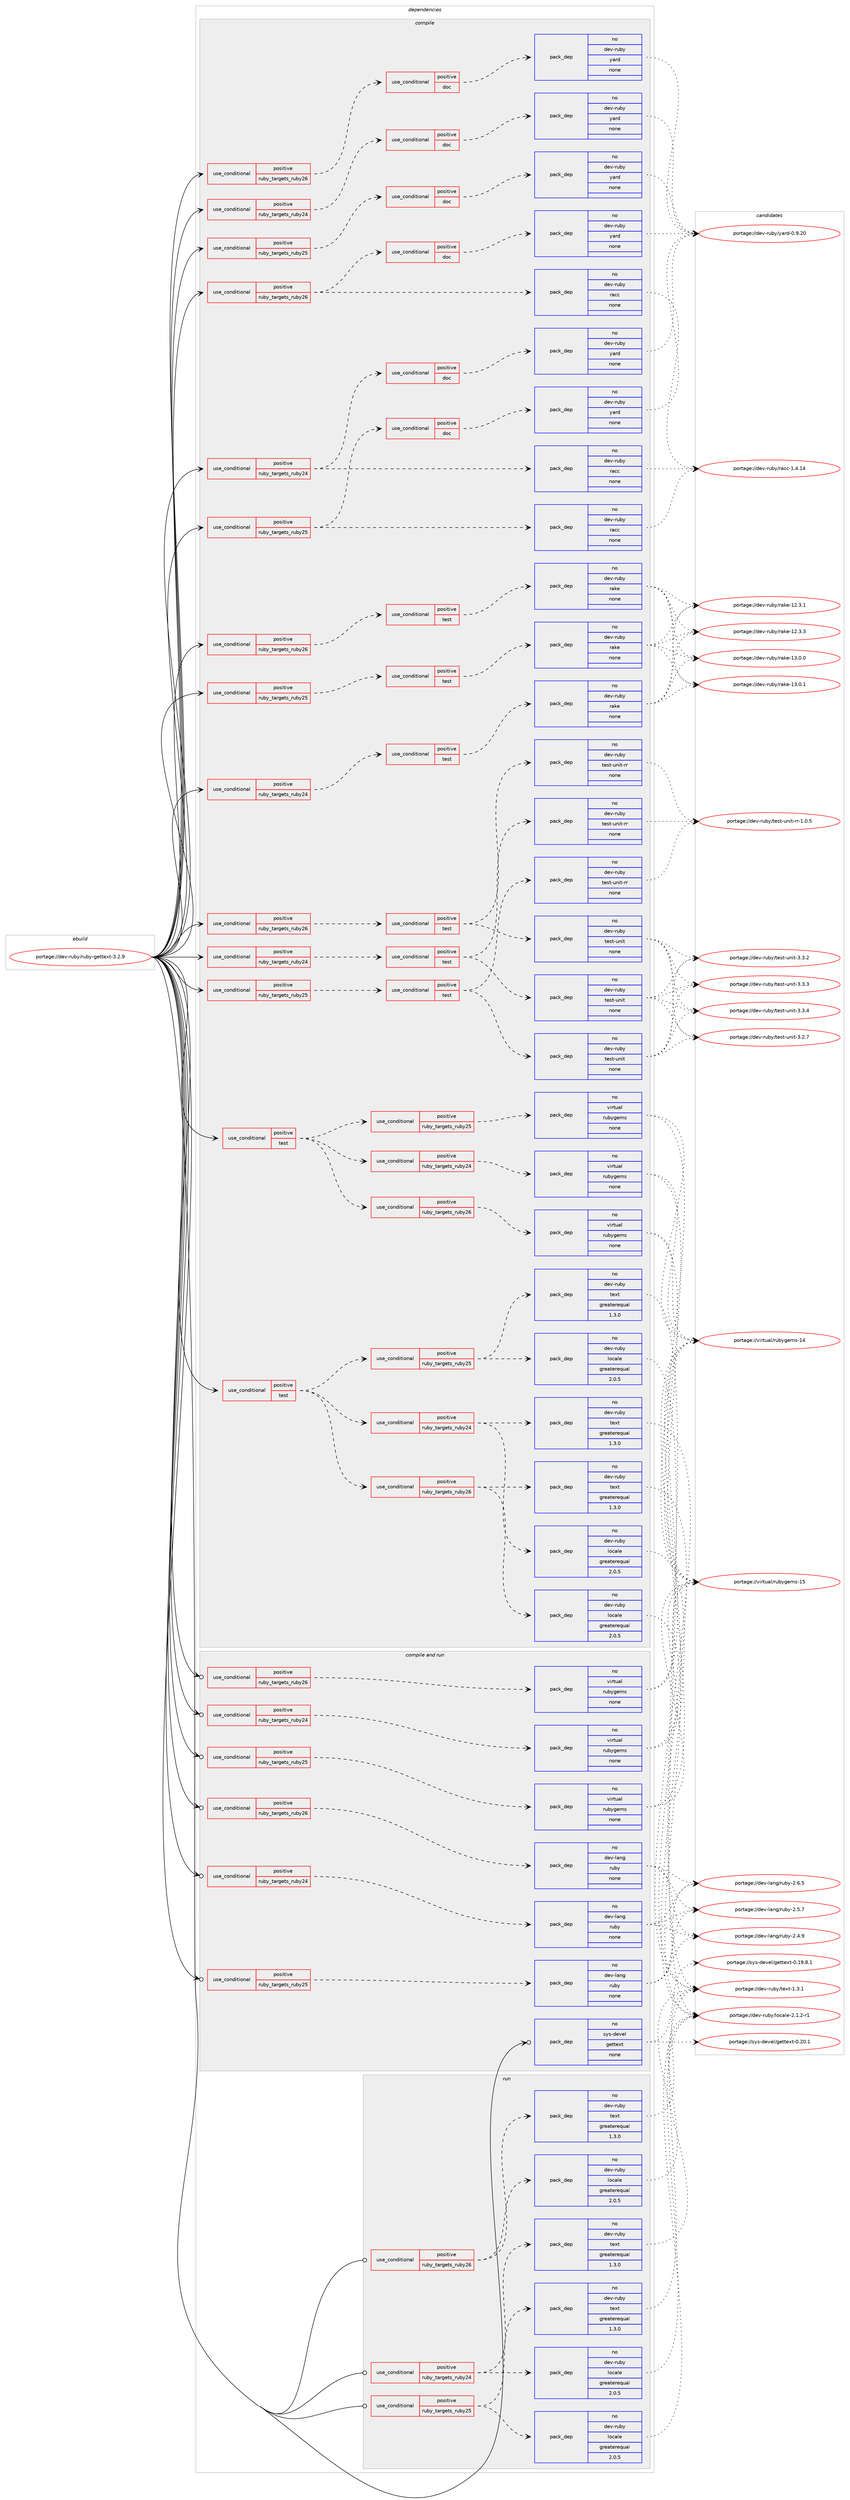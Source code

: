 digraph prolog {

# *************
# Graph options
# *************

newrank=true;
concentrate=true;
compound=true;
graph [rankdir=LR,fontname=Helvetica,fontsize=10,ranksep=1.5];#, ranksep=2.5, nodesep=0.2];
edge  [arrowhead=vee];
node  [fontname=Helvetica,fontsize=10];

# **********
# The ebuild
# **********

subgraph cluster_leftcol {
color=gray;
rank=same;
label=<<i>ebuild</i>>;
id [label="portage://dev-ruby/ruby-gettext-3.2.9", color=red, width=4, href="../dev-ruby/ruby-gettext-3.2.9.svg"];
}

# ****************
# The dependencies
# ****************

subgraph cluster_midcol {
color=gray;
label=<<i>dependencies</i>>;
subgraph cluster_compile {
fillcolor="#eeeeee";
style=filled;
label=<<i>compile</i>>;
subgraph cond63546 {
dependency243477 [label=<<TABLE BORDER="0" CELLBORDER="1" CELLSPACING="0" CELLPADDING="4"><TR><TD ROWSPAN="3" CELLPADDING="10">use_conditional</TD></TR><TR><TD>positive</TD></TR><TR><TD>ruby_targets_ruby24</TD></TR></TABLE>>, shape=none, color=red];
subgraph cond63547 {
dependency243478 [label=<<TABLE BORDER="0" CELLBORDER="1" CELLSPACING="0" CELLPADDING="4"><TR><TD ROWSPAN="3" CELLPADDING="10">use_conditional</TD></TR><TR><TD>positive</TD></TR><TR><TD>doc</TD></TR></TABLE>>, shape=none, color=red];
subgraph pack176386 {
dependency243479 [label=<<TABLE BORDER="0" CELLBORDER="1" CELLSPACING="0" CELLPADDING="4" WIDTH="220"><TR><TD ROWSPAN="6" CELLPADDING="30">pack_dep</TD></TR><TR><TD WIDTH="110">no</TD></TR><TR><TD>dev-ruby</TD></TR><TR><TD>yard</TD></TR><TR><TD>none</TD></TR><TR><TD></TD></TR></TABLE>>, shape=none, color=blue];
}
dependency243478:e -> dependency243479:w [weight=20,style="dashed",arrowhead="vee"];
}
dependency243477:e -> dependency243478:w [weight=20,style="dashed",arrowhead="vee"];
}
id:e -> dependency243477:w [weight=20,style="solid",arrowhead="vee"];
subgraph cond63548 {
dependency243480 [label=<<TABLE BORDER="0" CELLBORDER="1" CELLSPACING="0" CELLPADDING="4"><TR><TD ROWSPAN="3" CELLPADDING="10">use_conditional</TD></TR><TR><TD>positive</TD></TR><TR><TD>ruby_targets_ruby24</TD></TR></TABLE>>, shape=none, color=red];
subgraph cond63549 {
dependency243481 [label=<<TABLE BORDER="0" CELLBORDER="1" CELLSPACING="0" CELLPADDING="4"><TR><TD ROWSPAN="3" CELLPADDING="10">use_conditional</TD></TR><TR><TD>positive</TD></TR><TR><TD>doc</TD></TR></TABLE>>, shape=none, color=red];
subgraph pack176387 {
dependency243482 [label=<<TABLE BORDER="0" CELLBORDER="1" CELLSPACING="0" CELLPADDING="4" WIDTH="220"><TR><TD ROWSPAN="6" CELLPADDING="30">pack_dep</TD></TR><TR><TD WIDTH="110">no</TD></TR><TR><TD>dev-ruby</TD></TR><TR><TD>yard</TD></TR><TR><TD>none</TD></TR><TR><TD></TD></TR></TABLE>>, shape=none, color=blue];
}
dependency243481:e -> dependency243482:w [weight=20,style="dashed",arrowhead="vee"];
}
dependency243480:e -> dependency243481:w [weight=20,style="dashed",arrowhead="vee"];
subgraph pack176388 {
dependency243483 [label=<<TABLE BORDER="0" CELLBORDER="1" CELLSPACING="0" CELLPADDING="4" WIDTH="220"><TR><TD ROWSPAN="6" CELLPADDING="30">pack_dep</TD></TR><TR><TD WIDTH="110">no</TD></TR><TR><TD>dev-ruby</TD></TR><TR><TD>racc</TD></TR><TR><TD>none</TD></TR><TR><TD></TD></TR></TABLE>>, shape=none, color=blue];
}
dependency243480:e -> dependency243483:w [weight=20,style="dashed",arrowhead="vee"];
}
id:e -> dependency243480:w [weight=20,style="solid",arrowhead="vee"];
subgraph cond63550 {
dependency243484 [label=<<TABLE BORDER="0" CELLBORDER="1" CELLSPACING="0" CELLPADDING="4"><TR><TD ROWSPAN="3" CELLPADDING="10">use_conditional</TD></TR><TR><TD>positive</TD></TR><TR><TD>ruby_targets_ruby24</TD></TR></TABLE>>, shape=none, color=red];
subgraph cond63551 {
dependency243485 [label=<<TABLE BORDER="0" CELLBORDER="1" CELLSPACING="0" CELLPADDING="4"><TR><TD ROWSPAN="3" CELLPADDING="10">use_conditional</TD></TR><TR><TD>positive</TD></TR><TR><TD>test</TD></TR></TABLE>>, shape=none, color=red];
subgraph pack176389 {
dependency243486 [label=<<TABLE BORDER="0" CELLBORDER="1" CELLSPACING="0" CELLPADDING="4" WIDTH="220"><TR><TD ROWSPAN="6" CELLPADDING="30">pack_dep</TD></TR><TR><TD WIDTH="110">no</TD></TR><TR><TD>dev-ruby</TD></TR><TR><TD>rake</TD></TR><TR><TD>none</TD></TR><TR><TD></TD></TR></TABLE>>, shape=none, color=blue];
}
dependency243485:e -> dependency243486:w [weight=20,style="dashed",arrowhead="vee"];
}
dependency243484:e -> dependency243485:w [weight=20,style="dashed",arrowhead="vee"];
}
id:e -> dependency243484:w [weight=20,style="solid",arrowhead="vee"];
subgraph cond63552 {
dependency243487 [label=<<TABLE BORDER="0" CELLBORDER="1" CELLSPACING="0" CELLPADDING="4"><TR><TD ROWSPAN="3" CELLPADDING="10">use_conditional</TD></TR><TR><TD>positive</TD></TR><TR><TD>ruby_targets_ruby24</TD></TR></TABLE>>, shape=none, color=red];
subgraph cond63553 {
dependency243488 [label=<<TABLE BORDER="0" CELLBORDER="1" CELLSPACING="0" CELLPADDING="4"><TR><TD ROWSPAN="3" CELLPADDING="10">use_conditional</TD></TR><TR><TD>positive</TD></TR><TR><TD>test</TD></TR></TABLE>>, shape=none, color=red];
subgraph pack176390 {
dependency243489 [label=<<TABLE BORDER="0" CELLBORDER="1" CELLSPACING="0" CELLPADDING="4" WIDTH="220"><TR><TD ROWSPAN="6" CELLPADDING="30">pack_dep</TD></TR><TR><TD WIDTH="110">no</TD></TR><TR><TD>dev-ruby</TD></TR><TR><TD>test-unit</TD></TR><TR><TD>none</TD></TR><TR><TD></TD></TR></TABLE>>, shape=none, color=blue];
}
dependency243488:e -> dependency243489:w [weight=20,style="dashed",arrowhead="vee"];
subgraph pack176391 {
dependency243490 [label=<<TABLE BORDER="0" CELLBORDER="1" CELLSPACING="0" CELLPADDING="4" WIDTH="220"><TR><TD ROWSPAN="6" CELLPADDING="30">pack_dep</TD></TR><TR><TD WIDTH="110">no</TD></TR><TR><TD>dev-ruby</TD></TR><TR><TD>test-unit-rr</TD></TR><TR><TD>none</TD></TR><TR><TD></TD></TR></TABLE>>, shape=none, color=blue];
}
dependency243488:e -> dependency243490:w [weight=20,style="dashed",arrowhead="vee"];
}
dependency243487:e -> dependency243488:w [weight=20,style="dashed",arrowhead="vee"];
}
id:e -> dependency243487:w [weight=20,style="solid",arrowhead="vee"];
subgraph cond63554 {
dependency243491 [label=<<TABLE BORDER="0" CELLBORDER="1" CELLSPACING="0" CELLPADDING="4"><TR><TD ROWSPAN="3" CELLPADDING="10">use_conditional</TD></TR><TR><TD>positive</TD></TR><TR><TD>ruby_targets_ruby25</TD></TR></TABLE>>, shape=none, color=red];
subgraph cond63555 {
dependency243492 [label=<<TABLE BORDER="0" CELLBORDER="1" CELLSPACING="0" CELLPADDING="4"><TR><TD ROWSPAN="3" CELLPADDING="10">use_conditional</TD></TR><TR><TD>positive</TD></TR><TR><TD>doc</TD></TR></TABLE>>, shape=none, color=red];
subgraph pack176392 {
dependency243493 [label=<<TABLE BORDER="0" CELLBORDER="1" CELLSPACING="0" CELLPADDING="4" WIDTH="220"><TR><TD ROWSPAN="6" CELLPADDING="30">pack_dep</TD></TR><TR><TD WIDTH="110">no</TD></TR><TR><TD>dev-ruby</TD></TR><TR><TD>yard</TD></TR><TR><TD>none</TD></TR><TR><TD></TD></TR></TABLE>>, shape=none, color=blue];
}
dependency243492:e -> dependency243493:w [weight=20,style="dashed",arrowhead="vee"];
}
dependency243491:e -> dependency243492:w [weight=20,style="dashed",arrowhead="vee"];
}
id:e -> dependency243491:w [weight=20,style="solid",arrowhead="vee"];
subgraph cond63556 {
dependency243494 [label=<<TABLE BORDER="0" CELLBORDER="1" CELLSPACING="0" CELLPADDING="4"><TR><TD ROWSPAN="3" CELLPADDING="10">use_conditional</TD></TR><TR><TD>positive</TD></TR><TR><TD>ruby_targets_ruby25</TD></TR></TABLE>>, shape=none, color=red];
subgraph cond63557 {
dependency243495 [label=<<TABLE BORDER="0" CELLBORDER="1" CELLSPACING="0" CELLPADDING="4"><TR><TD ROWSPAN="3" CELLPADDING="10">use_conditional</TD></TR><TR><TD>positive</TD></TR><TR><TD>doc</TD></TR></TABLE>>, shape=none, color=red];
subgraph pack176393 {
dependency243496 [label=<<TABLE BORDER="0" CELLBORDER="1" CELLSPACING="0" CELLPADDING="4" WIDTH="220"><TR><TD ROWSPAN="6" CELLPADDING="30">pack_dep</TD></TR><TR><TD WIDTH="110">no</TD></TR><TR><TD>dev-ruby</TD></TR><TR><TD>yard</TD></TR><TR><TD>none</TD></TR><TR><TD></TD></TR></TABLE>>, shape=none, color=blue];
}
dependency243495:e -> dependency243496:w [weight=20,style="dashed",arrowhead="vee"];
}
dependency243494:e -> dependency243495:w [weight=20,style="dashed",arrowhead="vee"];
subgraph pack176394 {
dependency243497 [label=<<TABLE BORDER="0" CELLBORDER="1" CELLSPACING="0" CELLPADDING="4" WIDTH="220"><TR><TD ROWSPAN="6" CELLPADDING="30">pack_dep</TD></TR><TR><TD WIDTH="110">no</TD></TR><TR><TD>dev-ruby</TD></TR><TR><TD>racc</TD></TR><TR><TD>none</TD></TR><TR><TD></TD></TR></TABLE>>, shape=none, color=blue];
}
dependency243494:e -> dependency243497:w [weight=20,style="dashed",arrowhead="vee"];
}
id:e -> dependency243494:w [weight=20,style="solid",arrowhead="vee"];
subgraph cond63558 {
dependency243498 [label=<<TABLE BORDER="0" CELLBORDER="1" CELLSPACING="0" CELLPADDING="4"><TR><TD ROWSPAN="3" CELLPADDING="10">use_conditional</TD></TR><TR><TD>positive</TD></TR><TR><TD>ruby_targets_ruby25</TD></TR></TABLE>>, shape=none, color=red];
subgraph cond63559 {
dependency243499 [label=<<TABLE BORDER="0" CELLBORDER="1" CELLSPACING="0" CELLPADDING="4"><TR><TD ROWSPAN="3" CELLPADDING="10">use_conditional</TD></TR><TR><TD>positive</TD></TR><TR><TD>test</TD></TR></TABLE>>, shape=none, color=red];
subgraph pack176395 {
dependency243500 [label=<<TABLE BORDER="0" CELLBORDER="1" CELLSPACING="0" CELLPADDING="4" WIDTH="220"><TR><TD ROWSPAN="6" CELLPADDING="30">pack_dep</TD></TR><TR><TD WIDTH="110">no</TD></TR><TR><TD>dev-ruby</TD></TR><TR><TD>rake</TD></TR><TR><TD>none</TD></TR><TR><TD></TD></TR></TABLE>>, shape=none, color=blue];
}
dependency243499:e -> dependency243500:w [weight=20,style="dashed",arrowhead="vee"];
}
dependency243498:e -> dependency243499:w [weight=20,style="dashed",arrowhead="vee"];
}
id:e -> dependency243498:w [weight=20,style="solid",arrowhead="vee"];
subgraph cond63560 {
dependency243501 [label=<<TABLE BORDER="0" CELLBORDER="1" CELLSPACING="0" CELLPADDING="4"><TR><TD ROWSPAN="3" CELLPADDING="10">use_conditional</TD></TR><TR><TD>positive</TD></TR><TR><TD>ruby_targets_ruby25</TD></TR></TABLE>>, shape=none, color=red];
subgraph cond63561 {
dependency243502 [label=<<TABLE BORDER="0" CELLBORDER="1" CELLSPACING="0" CELLPADDING="4"><TR><TD ROWSPAN="3" CELLPADDING="10">use_conditional</TD></TR><TR><TD>positive</TD></TR><TR><TD>test</TD></TR></TABLE>>, shape=none, color=red];
subgraph pack176396 {
dependency243503 [label=<<TABLE BORDER="0" CELLBORDER="1" CELLSPACING="0" CELLPADDING="4" WIDTH="220"><TR><TD ROWSPAN="6" CELLPADDING="30">pack_dep</TD></TR><TR><TD WIDTH="110">no</TD></TR><TR><TD>dev-ruby</TD></TR><TR><TD>test-unit</TD></TR><TR><TD>none</TD></TR><TR><TD></TD></TR></TABLE>>, shape=none, color=blue];
}
dependency243502:e -> dependency243503:w [weight=20,style="dashed",arrowhead="vee"];
subgraph pack176397 {
dependency243504 [label=<<TABLE BORDER="0" CELLBORDER="1" CELLSPACING="0" CELLPADDING="4" WIDTH="220"><TR><TD ROWSPAN="6" CELLPADDING="30">pack_dep</TD></TR><TR><TD WIDTH="110">no</TD></TR><TR><TD>dev-ruby</TD></TR><TR><TD>test-unit-rr</TD></TR><TR><TD>none</TD></TR><TR><TD></TD></TR></TABLE>>, shape=none, color=blue];
}
dependency243502:e -> dependency243504:w [weight=20,style="dashed",arrowhead="vee"];
}
dependency243501:e -> dependency243502:w [weight=20,style="dashed",arrowhead="vee"];
}
id:e -> dependency243501:w [weight=20,style="solid",arrowhead="vee"];
subgraph cond63562 {
dependency243505 [label=<<TABLE BORDER="0" CELLBORDER="1" CELLSPACING="0" CELLPADDING="4"><TR><TD ROWSPAN="3" CELLPADDING="10">use_conditional</TD></TR><TR><TD>positive</TD></TR><TR><TD>ruby_targets_ruby26</TD></TR></TABLE>>, shape=none, color=red];
subgraph cond63563 {
dependency243506 [label=<<TABLE BORDER="0" CELLBORDER="1" CELLSPACING="0" CELLPADDING="4"><TR><TD ROWSPAN="3" CELLPADDING="10">use_conditional</TD></TR><TR><TD>positive</TD></TR><TR><TD>doc</TD></TR></TABLE>>, shape=none, color=red];
subgraph pack176398 {
dependency243507 [label=<<TABLE BORDER="0" CELLBORDER="1" CELLSPACING="0" CELLPADDING="4" WIDTH="220"><TR><TD ROWSPAN="6" CELLPADDING="30">pack_dep</TD></TR><TR><TD WIDTH="110">no</TD></TR><TR><TD>dev-ruby</TD></TR><TR><TD>yard</TD></TR><TR><TD>none</TD></TR><TR><TD></TD></TR></TABLE>>, shape=none, color=blue];
}
dependency243506:e -> dependency243507:w [weight=20,style="dashed",arrowhead="vee"];
}
dependency243505:e -> dependency243506:w [weight=20,style="dashed",arrowhead="vee"];
}
id:e -> dependency243505:w [weight=20,style="solid",arrowhead="vee"];
subgraph cond63564 {
dependency243508 [label=<<TABLE BORDER="0" CELLBORDER="1" CELLSPACING="0" CELLPADDING="4"><TR><TD ROWSPAN="3" CELLPADDING="10">use_conditional</TD></TR><TR><TD>positive</TD></TR><TR><TD>ruby_targets_ruby26</TD></TR></TABLE>>, shape=none, color=red];
subgraph cond63565 {
dependency243509 [label=<<TABLE BORDER="0" CELLBORDER="1" CELLSPACING="0" CELLPADDING="4"><TR><TD ROWSPAN="3" CELLPADDING="10">use_conditional</TD></TR><TR><TD>positive</TD></TR><TR><TD>doc</TD></TR></TABLE>>, shape=none, color=red];
subgraph pack176399 {
dependency243510 [label=<<TABLE BORDER="0" CELLBORDER="1" CELLSPACING="0" CELLPADDING="4" WIDTH="220"><TR><TD ROWSPAN="6" CELLPADDING="30">pack_dep</TD></TR><TR><TD WIDTH="110">no</TD></TR><TR><TD>dev-ruby</TD></TR><TR><TD>yard</TD></TR><TR><TD>none</TD></TR><TR><TD></TD></TR></TABLE>>, shape=none, color=blue];
}
dependency243509:e -> dependency243510:w [weight=20,style="dashed",arrowhead="vee"];
}
dependency243508:e -> dependency243509:w [weight=20,style="dashed",arrowhead="vee"];
subgraph pack176400 {
dependency243511 [label=<<TABLE BORDER="0" CELLBORDER="1" CELLSPACING="0" CELLPADDING="4" WIDTH="220"><TR><TD ROWSPAN="6" CELLPADDING="30">pack_dep</TD></TR><TR><TD WIDTH="110">no</TD></TR><TR><TD>dev-ruby</TD></TR><TR><TD>racc</TD></TR><TR><TD>none</TD></TR><TR><TD></TD></TR></TABLE>>, shape=none, color=blue];
}
dependency243508:e -> dependency243511:w [weight=20,style="dashed",arrowhead="vee"];
}
id:e -> dependency243508:w [weight=20,style="solid",arrowhead="vee"];
subgraph cond63566 {
dependency243512 [label=<<TABLE BORDER="0" CELLBORDER="1" CELLSPACING="0" CELLPADDING="4"><TR><TD ROWSPAN="3" CELLPADDING="10">use_conditional</TD></TR><TR><TD>positive</TD></TR><TR><TD>ruby_targets_ruby26</TD></TR></TABLE>>, shape=none, color=red];
subgraph cond63567 {
dependency243513 [label=<<TABLE BORDER="0" CELLBORDER="1" CELLSPACING="0" CELLPADDING="4"><TR><TD ROWSPAN="3" CELLPADDING="10">use_conditional</TD></TR><TR><TD>positive</TD></TR><TR><TD>test</TD></TR></TABLE>>, shape=none, color=red];
subgraph pack176401 {
dependency243514 [label=<<TABLE BORDER="0" CELLBORDER="1" CELLSPACING="0" CELLPADDING="4" WIDTH="220"><TR><TD ROWSPAN="6" CELLPADDING="30">pack_dep</TD></TR><TR><TD WIDTH="110">no</TD></TR><TR><TD>dev-ruby</TD></TR><TR><TD>rake</TD></TR><TR><TD>none</TD></TR><TR><TD></TD></TR></TABLE>>, shape=none, color=blue];
}
dependency243513:e -> dependency243514:w [weight=20,style="dashed",arrowhead="vee"];
}
dependency243512:e -> dependency243513:w [weight=20,style="dashed",arrowhead="vee"];
}
id:e -> dependency243512:w [weight=20,style="solid",arrowhead="vee"];
subgraph cond63568 {
dependency243515 [label=<<TABLE BORDER="0" CELLBORDER="1" CELLSPACING="0" CELLPADDING="4"><TR><TD ROWSPAN="3" CELLPADDING="10">use_conditional</TD></TR><TR><TD>positive</TD></TR><TR><TD>ruby_targets_ruby26</TD></TR></TABLE>>, shape=none, color=red];
subgraph cond63569 {
dependency243516 [label=<<TABLE BORDER="0" CELLBORDER="1" CELLSPACING="0" CELLPADDING="4"><TR><TD ROWSPAN="3" CELLPADDING="10">use_conditional</TD></TR><TR><TD>positive</TD></TR><TR><TD>test</TD></TR></TABLE>>, shape=none, color=red];
subgraph pack176402 {
dependency243517 [label=<<TABLE BORDER="0" CELLBORDER="1" CELLSPACING="0" CELLPADDING="4" WIDTH="220"><TR><TD ROWSPAN="6" CELLPADDING="30">pack_dep</TD></TR><TR><TD WIDTH="110">no</TD></TR><TR><TD>dev-ruby</TD></TR><TR><TD>test-unit</TD></TR><TR><TD>none</TD></TR><TR><TD></TD></TR></TABLE>>, shape=none, color=blue];
}
dependency243516:e -> dependency243517:w [weight=20,style="dashed",arrowhead="vee"];
subgraph pack176403 {
dependency243518 [label=<<TABLE BORDER="0" CELLBORDER="1" CELLSPACING="0" CELLPADDING="4" WIDTH="220"><TR><TD ROWSPAN="6" CELLPADDING="30">pack_dep</TD></TR><TR><TD WIDTH="110">no</TD></TR><TR><TD>dev-ruby</TD></TR><TR><TD>test-unit-rr</TD></TR><TR><TD>none</TD></TR><TR><TD></TD></TR></TABLE>>, shape=none, color=blue];
}
dependency243516:e -> dependency243518:w [weight=20,style="dashed",arrowhead="vee"];
}
dependency243515:e -> dependency243516:w [weight=20,style="dashed",arrowhead="vee"];
}
id:e -> dependency243515:w [weight=20,style="solid",arrowhead="vee"];
subgraph cond63570 {
dependency243519 [label=<<TABLE BORDER="0" CELLBORDER="1" CELLSPACING="0" CELLPADDING="4"><TR><TD ROWSPAN="3" CELLPADDING="10">use_conditional</TD></TR><TR><TD>positive</TD></TR><TR><TD>test</TD></TR></TABLE>>, shape=none, color=red];
subgraph cond63571 {
dependency243520 [label=<<TABLE BORDER="0" CELLBORDER="1" CELLSPACING="0" CELLPADDING="4"><TR><TD ROWSPAN="3" CELLPADDING="10">use_conditional</TD></TR><TR><TD>positive</TD></TR><TR><TD>ruby_targets_ruby24</TD></TR></TABLE>>, shape=none, color=red];
subgraph pack176404 {
dependency243521 [label=<<TABLE BORDER="0" CELLBORDER="1" CELLSPACING="0" CELLPADDING="4" WIDTH="220"><TR><TD ROWSPAN="6" CELLPADDING="30">pack_dep</TD></TR><TR><TD WIDTH="110">no</TD></TR><TR><TD>dev-ruby</TD></TR><TR><TD>locale</TD></TR><TR><TD>greaterequal</TD></TR><TR><TD>2.0.5</TD></TR></TABLE>>, shape=none, color=blue];
}
dependency243520:e -> dependency243521:w [weight=20,style="dashed",arrowhead="vee"];
subgraph pack176405 {
dependency243522 [label=<<TABLE BORDER="0" CELLBORDER="1" CELLSPACING="0" CELLPADDING="4" WIDTH="220"><TR><TD ROWSPAN="6" CELLPADDING="30">pack_dep</TD></TR><TR><TD WIDTH="110">no</TD></TR><TR><TD>dev-ruby</TD></TR><TR><TD>text</TD></TR><TR><TD>greaterequal</TD></TR><TR><TD>1.3.0</TD></TR></TABLE>>, shape=none, color=blue];
}
dependency243520:e -> dependency243522:w [weight=20,style="dashed",arrowhead="vee"];
}
dependency243519:e -> dependency243520:w [weight=20,style="dashed",arrowhead="vee"];
subgraph cond63572 {
dependency243523 [label=<<TABLE BORDER="0" CELLBORDER="1" CELLSPACING="0" CELLPADDING="4"><TR><TD ROWSPAN="3" CELLPADDING="10">use_conditional</TD></TR><TR><TD>positive</TD></TR><TR><TD>ruby_targets_ruby25</TD></TR></TABLE>>, shape=none, color=red];
subgraph pack176406 {
dependency243524 [label=<<TABLE BORDER="0" CELLBORDER="1" CELLSPACING="0" CELLPADDING="4" WIDTH="220"><TR><TD ROWSPAN="6" CELLPADDING="30">pack_dep</TD></TR><TR><TD WIDTH="110">no</TD></TR><TR><TD>dev-ruby</TD></TR><TR><TD>locale</TD></TR><TR><TD>greaterequal</TD></TR><TR><TD>2.0.5</TD></TR></TABLE>>, shape=none, color=blue];
}
dependency243523:e -> dependency243524:w [weight=20,style="dashed",arrowhead="vee"];
subgraph pack176407 {
dependency243525 [label=<<TABLE BORDER="0" CELLBORDER="1" CELLSPACING="0" CELLPADDING="4" WIDTH="220"><TR><TD ROWSPAN="6" CELLPADDING="30">pack_dep</TD></TR><TR><TD WIDTH="110">no</TD></TR><TR><TD>dev-ruby</TD></TR><TR><TD>text</TD></TR><TR><TD>greaterequal</TD></TR><TR><TD>1.3.0</TD></TR></TABLE>>, shape=none, color=blue];
}
dependency243523:e -> dependency243525:w [weight=20,style="dashed",arrowhead="vee"];
}
dependency243519:e -> dependency243523:w [weight=20,style="dashed",arrowhead="vee"];
subgraph cond63573 {
dependency243526 [label=<<TABLE BORDER="0" CELLBORDER="1" CELLSPACING="0" CELLPADDING="4"><TR><TD ROWSPAN="3" CELLPADDING="10">use_conditional</TD></TR><TR><TD>positive</TD></TR><TR><TD>ruby_targets_ruby26</TD></TR></TABLE>>, shape=none, color=red];
subgraph pack176408 {
dependency243527 [label=<<TABLE BORDER="0" CELLBORDER="1" CELLSPACING="0" CELLPADDING="4" WIDTH="220"><TR><TD ROWSPAN="6" CELLPADDING="30">pack_dep</TD></TR><TR><TD WIDTH="110">no</TD></TR><TR><TD>dev-ruby</TD></TR><TR><TD>locale</TD></TR><TR><TD>greaterequal</TD></TR><TR><TD>2.0.5</TD></TR></TABLE>>, shape=none, color=blue];
}
dependency243526:e -> dependency243527:w [weight=20,style="dashed",arrowhead="vee"];
subgraph pack176409 {
dependency243528 [label=<<TABLE BORDER="0" CELLBORDER="1" CELLSPACING="0" CELLPADDING="4" WIDTH="220"><TR><TD ROWSPAN="6" CELLPADDING="30">pack_dep</TD></TR><TR><TD WIDTH="110">no</TD></TR><TR><TD>dev-ruby</TD></TR><TR><TD>text</TD></TR><TR><TD>greaterequal</TD></TR><TR><TD>1.3.0</TD></TR></TABLE>>, shape=none, color=blue];
}
dependency243526:e -> dependency243528:w [weight=20,style="dashed",arrowhead="vee"];
}
dependency243519:e -> dependency243526:w [weight=20,style="dashed",arrowhead="vee"];
}
id:e -> dependency243519:w [weight=20,style="solid",arrowhead="vee"];
subgraph cond63574 {
dependency243529 [label=<<TABLE BORDER="0" CELLBORDER="1" CELLSPACING="0" CELLPADDING="4"><TR><TD ROWSPAN="3" CELLPADDING="10">use_conditional</TD></TR><TR><TD>positive</TD></TR><TR><TD>test</TD></TR></TABLE>>, shape=none, color=red];
subgraph cond63575 {
dependency243530 [label=<<TABLE BORDER="0" CELLBORDER="1" CELLSPACING="0" CELLPADDING="4"><TR><TD ROWSPAN="3" CELLPADDING="10">use_conditional</TD></TR><TR><TD>positive</TD></TR><TR><TD>ruby_targets_ruby24</TD></TR></TABLE>>, shape=none, color=red];
subgraph pack176410 {
dependency243531 [label=<<TABLE BORDER="0" CELLBORDER="1" CELLSPACING="0" CELLPADDING="4" WIDTH="220"><TR><TD ROWSPAN="6" CELLPADDING="30">pack_dep</TD></TR><TR><TD WIDTH="110">no</TD></TR><TR><TD>virtual</TD></TR><TR><TD>rubygems</TD></TR><TR><TD>none</TD></TR><TR><TD></TD></TR></TABLE>>, shape=none, color=blue];
}
dependency243530:e -> dependency243531:w [weight=20,style="dashed",arrowhead="vee"];
}
dependency243529:e -> dependency243530:w [weight=20,style="dashed",arrowhead="vee"];
subgraph cond63576 {
dependency243532 [label=<<TABLE BORDER="0" CELLBORDER="1" CELLSPACING="0" CELLPADDING="4"><TR><TD ROWSPAN="3" CELLPADDING="10">use_conditional</TD></TR><TR><TD>positive</TD></TR><TR><TD>ruby_targets_ruby25</TD></TR></TABLE>>, shape=none, color=red];
subgraph pack176411 {
dependency243533 [label=<<TABLE BORDER="0" CELLBORDER="1" CELLSPACING="0" CELLPADDING="4" WIDTH="220"><TR><TD ROWSPAN="6" CELLPADDING="30">pack_dep</TD></TR><TR><TD WIDTH="110">no</TD></TR><TR><TD>virtual</TD></TR><TR><TD>rubygems</TD></TR><TR><TD>none</TD></TR><TR><TD></TD></TR></TABLE>>, shape=none, color=blue];
}
dependency243532:e -> dependency243533:w [weight=20,style="dashed",arrowhead="vee"];
}
dependency243529:e -> dependency243532:w [weight=20,style="dashed",arrowhead="vee"];
subgraph cond63577 {
dependency243534 [label=<<TABLE BORDER="0" CELLBORDER="1" CELLSPACING="0" CELLPADDING="4"><TR><TD ROWSPAN="3" CELLPADDING="10">use_conditional</TD></TR><TR><TD>positive</TD></TR><TR><TD>ruby_targets_ruby26</TD></TR></TABLE>>, shape=none, color=red];
subgraph pack176412 {
dependency243535 [label=<<TABLE BORDER="0" CELLBORDER="1" CELLSPACING="0" CELLPADDING="4" WIDTH="220"><TR><TD ROWSPAN="6" CELLPADDING="30">pack_dep</TD></TR><TR><TD WIDTH="110">no</TD></TR><TR><TD>virtual</TD></TR><TR><TD>rubygems</TD></TR><TR><TD>none</TD></TR><TR><TD></TD></TR></TABLE>>, shape=none, color=blue];
}
dependency243534:e -> dependency243535:w [weight=20,style="dashed",arrowhead="vee"];
}
dependency243529:e -> dependency243534:w [weight=20,style="dashed",arrowhead="vee"];
}
id:e -> dependency243529:w [weight=20,style="solid",arrowhead="vee"];
}
subgraph cluster_compileandrun {
fillcolor="#eeeeee";
style=filled;
label=<<i>compile and run</i>>;
subgraph cond63578 {
dependency243536 [label=<<TABLE BORDER="0" CELLBORDER="1" CELLSPACING="0" CELLPADDING="4"><TR><TD ROWSPAN="3" CELLPADDING="10">use_conditional</TD></TR><TR><TD>positive</TD></TR><TR><TD>ruby_targets_ruby24</TD></TR></TABLE>>, shape=none, color=red];
subgraph pack176413 {
dependency243537 [label=<<TABLE BORDER="0" CELLBORDER="1" CELLSPACING="0" CELLPADDING="4" WIDTH="220"><TR><TD ROWSPAN="6" CELLPADDING="30">pack_dep</TD></TR><TR><TD WIDTH="110">no</TD></TR><TR><TD>dev-lang</TD></TR><TR><TD>ruby</TD></TR><TR><TD>none</TD></TR><TR><TD></TD></TR></TABLE>>, shape=none, color=blue];
}
dependency243536:e -> dependency243537:w [weight=20,style="dashed",arrowhead="vee"];
}
id:e -> dependency243536:w [weight=20,style="solid",arrowhead="odotvee"];
subgraph cond63579 {
dependency243538 [label=<<TABLE BORDER="0" CELLBORDER="1" CELLSPACING="0" CELLPADDING="4"><TR><TD ROWSPAN="3" CELLPADDING="10">use_conditional</TD></TR><TR><TD>positive</TD></TR><TR><TD>ruby_targets_ruby24</TD></TR></TABLE>>, shape=none, color=red];
subgraph pack176414 {
dependency243539 [label=<<TABLE BORDER="0" CELLBORDER="1" CELLSPACING="0" CELLPADDING="4" WIDTH="220"><TR><TD ROWSPAN="6" CELLPADDING="30">pack_dep</TD></TR><TR><TD WIDTH="110">no</TD></TR><TR><TD>virtual</TD></TR><TR><TD>rubygems</TD></TR><TR><TD>none</TD></TR><TR><TD></TD></TR></TABLE>>, shape=none, color=blue];
}
dependency243538:e -> dependency243539:w [weight=20,style="dashed",arrowhead="vee"];
}
id:e -> dependency243538:w [weight=20,style="solid",arrowhead="odotvee"];
subgraph cond63580 {
dependency243540 [label=<<TABLE BORDER="0" CELLBORDER="1" CELLSPACING="0" CELLPADDING="4"><TR><TD ROWSPAN="3" CELLPADDING="10">use_conditional</TD></TR><TR><TD>positive</TD></TR><TR><TD>ruby_targets_ruby25</TD></TR></TABLE>>, shape=none, color=red];
subgraph pack176415 {
dependency243541 [label=<<TABLE BORDER="0" CELLBORDER="1" CELLSPACING="0" CELLPADDING="4" WIDTH="220"><TR><TD ROWSPAN="6" CELLPADDING="30">pack_dep</TD></TR><TR><TD WIDTH="110">no</TD></TR><TR><TD>dev-lang</TD></TR><TR><TD>ruby</TD></TR><TR><TD>none</TD></TR><TR><TD></TD></TR></TABLE>>, shape=none, color=blue];
}
dependency243540:e -> dependency243541:w [weight=20,style="dashed",arrowhead="vee"];
}
id:e -> dependency243540:w [weight=20,style="solid",arrowhead="odotvee"];
subgraph cond63581 {
dependency243542 [label=<<TABLE BORDER="0" CELLBORDER="1" CELLSPACING="0" CELLPADDING="4"><TR><TD ROWSPAN="3" CELLPADDING="10">use_conditional</TD></TR><TR><TD>positive</TD></TR><TR><TD>ruby_targets_ruby25</TD></TR></TABLE>>, shape=none, color=red];
subgraph pack176416 {
dependency243543 [label=<<TABLE BORDER="0" CELLBORDER="1" CELLSPACING="0" CELLPADDING="4" WIDTH="220"><TR><TD ROWSPAN="6" CELLPADDING="30">pack_dep</TD></TR><TR><TD WIDTH="110">no</TD></TR><TR><TD>virtual</TD></TR><TR><TD>rubygems</TD></TR><TR><TD>none</TD></TR><TR><TD></TD></TR></TABLE>>, shape=none, color=blue];
}
dependency243542:e -> dependency243543:w [weight=20,style="dashed",arrowhead="vee"];
}
id:e -> dependency243542:w [weight=20,style="solid",arrowhead="odotvee"];
subgraph cond63582 {
dependency243544 [label=<<TABLE BORDER="0" CELLBORDER="1" CELLSPACING="0" CELLPADDING="4"><TR><TD ROWSPAN="3" CELLPADDING="10">use_conditional</TD></TR><TR><TD>positive</TD></TR><TR><TD>ruby_targets_ruby26</TD></TR></TABLE>>, shape=none, color=red];
subgraph pack176417 {
dependency243545 [label=<<TABLE BORDER="0" CELLBORDER="1" CELLSPACING="0" CELLPADDING="4" WIDTH="220"><TR><TD ROWSPAN="6" CELLPADDING="30">pack_dep</TD></TR><TR><TD WIDTH="110">no</TD></TR><TR><TD>dev-lang</TD></TR><TR><TD>ruby</TD></TR><TR><TD>none</TD></TR><TR><TD></TD></TR></TABLE>>, shape=none, color=blue];
}
dependency243544:e -> dependency243545:w [weight=20,style="dashed",arrowhead="vee"];
}
id:e -> dependency243544:w [weight=20,style="solid",arrowhead="odotvee"];
subgraph cond63583 {
dependency243546 [label=<<TABLE BORDER="0" CELLBORDER="1" CELLSPACING="0" CELLPADDING="4"><TR><TD ROWSPAN="3" CELLPADDING="10">use_conditional</TD></TR><TR><TD>positive</TD></TR><TR><TD>ruby_targets_ruby26</TD></TR></TABLE>>, shape=none, color=red];
subgraph pack176418 {
dependency243547 [label=<<TABLE BORDER="0" CELLBORDER="1" CELLSPACING="0" CELLPADDING="4" WIDTH="220"><TR><TD ROWSPAN="6" CELLPADDING="30">pack_dep</TD></TR><TR><TD WIDTH="110">no</TD></TR><TR><TD>virtual</TD></TR><TR><TD>rubygems</TD></TR><TR><TD>none</TD></TR><TR><TD></TD></TR></TABLE>>, shape=none, color=blue];
}
dependency243546:e -> dependency243547:w [weight=20,style="dashed",arrowhead="vee"];
}
id:e -> dependency243546:w [weight=20,style="solid",arrowhead="odotvee"];
subgraph pack176419 {
dependency243548 [label=<<TABLE BORDER="0" CELLBORDER="1" CELLSPACING="0" CELLPADDING="4" WIDTH="220"><TR><TD ROWSPAN="6" CELLPADDING="30">pack_dep</TD></TR><TR><TD WIDTH="110">no</TD></TR><TR><TD>sys-devel</TD></TR><TR><TD>gettext</TD></TR><TR><TD>none</TD></TR><TR><TD></TD></TR></TABLE>>, shape=none, color=blue];
}
id:e -> dependency243548:w [weight=20,style="solid",arrowhead="odotvee"];
}
subgraph cluster_run {
fillcolor="#eeeeee";
style=filled;
label=<<i>run</i>>;
subgraph cond63584 {
dependency243549 [label=<<TABLE BORDER="0" CELLBORDER="1" CELLSPACING="0" CELLPADDING="4"><TR><TD ROWSPAN="3" CELLPADDING="10">use_conditional</TD></TR><TR><TD>positive</TD></TR><TR><TD>ruby_targets_ruby24</TD></TR></TABLE>>, shape=none, color=red];
subgraph pack176420 {
dependency243550 [label=<<TABLE BORDER="0" CELLBORDER="1" CELLSPACING="0" CELLPADDING="4" WIDTH="220"><TR><TD ROWSPAN="6" CELLPADDING="30">pack_dep</TD></TR><TR><TD WIDTH="110">no</TD></TR><TR><TD>dev-ruby</TD></TR><TR><TD>locale</TD></TR><TR><TD>greaterequal</TD></TR><TR><TD>2.0.5</TD></TR></TABLE>>, shape=none, color=blue];
}
dependency243549:e -> dependency243550:w [weight=20,style="dashed",arrowhead="vee"];
subgraph pack176421 {
dependency243551 [label=<<TABLE BORDER="0" CELLBORDER="1" CELLSPACING="0" CELLPADDING="4" WIDTH="220"><TR><TD ROWSPAN="6" CELLPADDING="30">pack_dep</TD></TR><TR><TD WIDTH="110">no</TD></TR><TR><TD>dev-ruby</TD></TR><TR><TD>text</TD></TR><TR><TD>greaterequal</TD></TR><TR><TD>1.3.0</TD></TR></TABLE>>, shape=none, color=blue];
}
dependency243549:e -> dependency243551:w [weight=20,style="dashed",arrowhead="vee"];
}
id:e -> dependency243549:w [weight=20,style="solid",arrowhead="odot"];
subgraph cond63585 {
dependency243552 [label=<<TABLE BORDER="0" CELLBORDER="1" CELLSPACING="0" CELLPADDING="4"><TR><TD ROWSPAN="3" CELLPADDING="10">use_conditional</TD></TR><TR><TD>positive</TD></TR><TR><TD>ruby_targets_ruby25</TD></TR></TABLE>>, shape=none, color=red];
subgraph pack176422 {
dependency243553 [label=<<TABLE BORDER="0" CELLBORDER="1" CELLSPACING="0" CELLPADDING="4" WIDTH="220"><TR><TD ROWSPAN="6" CELLPADDING="30">pack_dep</TD></TR><TR><TD WIDTH="110">no</TD></TR><TR><TD>dev-ruby</TD></TR><TR><TD>locale</TD></TR><TR><TD>greaterequal</TD></TR><TR><TD>2.0.5</TD></TR></TABLE>>, shape=none, color=blue];
}
dependency243552:e -> dependency243553:w [weight=20,style="dashed",arrowhead="vee"];
subgraph pack176423 {
dependency243554 [label=<<TABLE BORDER="0" CELLBORDER="1" CELLSPACING="0" CELLPADDING="4" WIDTH="220"><TR><TD ROWSPAN="6" CELLPADDING="30">pack_dep</TD></TR><TR><TD WIDTH="110">no</TD></TR><TR><TD>dev-ruby</TD></TR><TR><TD>text</TD></TR><TR><TD>greaterequal</TD></TR><TR><TD>1.3.0</TD></TR></TABLE>>, shape=none, color=blue];
}
dependency243552:e -> dependency243554:w [weight=20,style="dashed",arrowhead="vee"];
}
id:e -> dependency243552:w [weight=20,style="solid",arrowhead="odot"];
subgraph cond63586 {
dependency243555 [label=<<TABLE BORDER="0" CELLBORDER="1" CELLSPACING="0" CELLPADDING="4"><TR><TD ROWSPAN="3" CELLPADDING="10">use_conditional</TD></TR><TR><TD>positive</TD></TR><TR><TD>ruby_targets_ruby26</TD></TR></TABLE>>, shape=none, color=red];
subgraph pack176424 {
dependency243556 [label=<<TABLE BORDER="0" CELLBORDER="1" CELLSPACING="0" CELLPADDING="4" WIDTH="220"><TR><TD ROWSPAN="6" CELLPADDING="30">pack_dep</TD></TR><TR><TD WIDTH="110">no</TD></TR><TR><TD>dev-ruby</TD></TR><TR><TD>locale</TD></TR><TR><TD>greaterequal</TD></TR><TR><TD>2.0.5</TD></TR></TABLE>>, shape=none, color=blue];
}
dependency243555:e -> dependency243556:w [weight=20,style="dashed",arrowhead="vee"];
subgraph pack176425 {
dependency243557 [label=<<TABLE BORDER="0" CELLBORDER="1" CELLSPACING="0" CELLPADDING="4" WIDTH="220"><TR><TD ROWSPAN="6" CELLPADDING="30">pack_dep</TD></TR><TR><TD WIDTH="110">no</TD></TR><TR><TD>dev-ruby</TD></TR><TR><TD>text</TD></TR><TR><TD>greaterequal</TD></TR><TR><TD>1.3.0</TD></TR></TABLE>>, shape=none, color=blue];
}
dependency243555:e -> dependency243557:w [weight=20,style="dashed",arrowhead="vee"];
}
id:e -> dependency243555:w [weight=20,style="solid",arrowhead="odot"];
}
}

# **************
# The candidates
# **************

subgraph cluster_choices {
rank=same;
color=gray;
label=<<i>candidates</i>>;

subgraph choice176386 {
color=black;
nodesep=1;
choiceportage1001011184511411798121471219711410045484657465048 [label="portage://dev-ruby/yard-0.9.20", color=red, width=4,href="../dev-ruby/yard-0.9.20.svg"];
dependency243479:e -> choiceportage1001011184511411798121471219711410045484657465048:w [style=dotted,weight="100"];
}
subgraph choice176387 {
color=black;
nodesep=1;
choiceportage1001011184511411798121471219711410045484657465048 [label="portage://dev-ruby/yard-0.9.20", color=red, width=4,href="../dev-ruby/yard-0.9.20.svg"];
dependency243482:e -> choiceportage1001011184511411798121471219711410045484657465048:w [style=dotted,weight="100"];
}
subgraph choice176388 {
color=black;
nodesep=1;
choiceportage10010111845114117981214711497999945494652464952 [label="portage://dev-ruby/racc-1.4.14", color=red, width=4,href="../dev-ruby/racc-1.4.14.svg"];
dependency243483:e -> choiceportage10010111845114117981214711497999945494652464952:w [style=dotted,weight="100"];
}
subgraph choice176389 {
color=black;
nodesep=1;
choiceportage1001011184511411798121471149710710145495046514649 [label="portage://dev-ruby/rake-12.3.1", color=red, width=4,href="../dev-ruby/rake-12.3.1.svg"];
choiceportage1001011184511411798121471149710710145495046514651 [label="portage://dev-ruby/rake-12.3.3", color=red, width=4,href="../dev-ruby/rake-12.3.3.svg"];
choiceportage1001011184511411798121471149710710145495146484648 [label="portage://dev-ruby/rake-13.0.0", color=red, width=4,href="../dev-ruby/rake-13.0.0.svg"];
choiceportage1001011184511411798121471149710710145495146484649 [label="portage://dev-ruby/rake-13.0.1", color=red, width=4,href="../dev-ruby/rake-13.0.1.svg"];
dependency243486:e -> choiceportage1001011184511411798121471149710710145495046514649:w [style=dotted,weight="100"];
dependency243486:e -> choiceportage1001011184511411798121471149710710145495046514651:w [style=dotted,weight="100"];
dependency243486:e -> choiceportage1001011184511411798121471149710710145495146484648:w [style=dotted,weight="100"];
dependency243486:e -> choiceportage1001011184511411798121471149710710145495146484649:w [style=dotted,weight="100"];
}
subgraph choice176390 {
color=black;
nodesep=1;
choiceportage10010111845114117981214711610111511645117110105116455146504655 [label="portage://dev-ruby/test-unit-3.2.7", color=red, width=4,href="../dev-ruby/test-unit-3.2.7.svg"];
choiceportage10010111845114117981214711610111511645117110105116455146514650 [label="portage://dev-ruby/test-unit-3.3.2", color=red, width=4,href="../dev-ruby/test-unit-3.3.2.svg"];
choiceportage10010111845114117981214711610111511645117110105116455146514651 [label="portage://dev-ruby/test-unit-3.3.3", color=red, width=4,href="../dev-ruby/test-unit-3.3.3.svg"];
choiceportage10010111845114117981214711610111511645117110105116455146514652 [label="portage://dev-ruby/test-unit-3.3.4", color=red, width=4,href="../dev-ruby/test-unit-3.3.4.svg"];
dependency243489:e -> choiceportage10010111845114117981214711610111511645117110105116455146504655:w [style=dotted,weight="100"];
dependency243489:e -> choiceportage10010111845114117981214711610111511645117110105116455146514650:w [style=dotted,weight="100"];
dependency243489:e -> choiceportage10010111845114117981214711610111511645117110105116455146514651:w [style=dotted,weight="100"];
dependency243489:e -> choiceportage10010111845114117981214711610111511645117110105116455146514652:w [style=dotted,weight="100"];
}
subgraph choice176391 {
color=black;
nodesep=1;
choiceportage1001011184511411798121471161011151164511711010511645114114454946484653 [label="portage://dev-ruby/test-unit-rr-1.0.5", color=red, width=4,href="../dev-ruby/test-unit-rr-1.0.5.svg"];
dependency243490:e -> choiceportage1001011184511411798121471161011151164511711010511645114114454946484653:w [style=dotted,weight="100"];
}
subgraph choice176392 {
color=black;
nodesep=1;
choiceportage1001011184511411798121471219711410045484657465048 [label="portage://dev-ruby/yard-0.9.20", color=red, width=4,href="../dev-ruby/yard-0.9.20.svg"];
dependency243493:e -> choiceportage1001011184511411798121471219711410045484657465048:w [style=dotted,weight="100"];
}
subgraph choice176393 {
color=black;
nodesep=1;
choiceportage1001011184511411798121471219711410045484657465048 [label="portage://dev-ruby/yard-0.9.20", color=red, width=4,href="../dev-ruby/yard-0.9.20.svg"];
dependency243496:e -> choiceportage1001011184511411798121471219711410045484657465048:w [style=dotted,weight="100"];
}
subgraph choice176394 {
color=black;
nodesep=1;
choiceportage10010111845114117981214711497999945494652464952 [label="portage://dev-ruby/racc-1.4.14", color=red, width=4,href="../dev-ruby/racc-1.4.14.svg"];
dependency243497:e -> choiceportage10010111845114117981214711497999945494652464952:w [style=dotted,weight="100"];
}
subgraph choice176395 {
color=black;
nodesep=1;
choiceportage1001011184511411798121471149710710145495046514649 [label="portage://dev-ruby/rake-12.3.1", color=red, width=4,href="../dev-ruby/rake-12.3.1.svg"];
choiceportage1001011184511411798121471149710710145495046514651 [label="portage://dev-ruby/rake-12.3.3", color=red, width=4,href="../dev-ruby/rake-12.3.3.svg"];
choiceportage1001011184511411798121471149710710145495146484648 [label="portage://dev-ruby/rake-13.0.0", color=red, width=4,href="../dev-ruby/rake-13.0.0.svg"];
choiceportage1001011184511411798121471149710710145495146484649 [label="portage://dev-ruby/rake-13.0.1", color=red, width=4,href="../dev-ruby/rake-13.0.1.svg"];
dependency243500:e -> choiceportage1001011184511411798121471149710710145495046514649:w [style=dotted,weight="100"];
dependency243500:e -> choiceportage1001011184511411798121471149710710145495046514651:w [style=dotted,weight="100"];
dependency243500:e -> choiceportage1001011184511411798121471149710710145495146484648:w [style=dotted,weight="100"];
dependency243500:e -> choiceportage1001011184511411798121471149710710145495146484649:w [style=dotted,weight="100"];
}
subgraph choice176396 {
color=black;
nodesep=1;
choiceportage10010111845114117981214711610111511645117110105116455146504655 [label="portage://dev-ruby/test-unit-3.2.7", color=red, width=4,href="../dev-ruby/test-unit-3.2.7.svg"];
choiceportage10010111845114117981214711610111511645117110105116455146514650 [label="portage://dev-ruby/test-unit-3.3.2", color=red, width=4,href="../dev-ruby/test-unit-3.3.2.svg"];
choiceportage10010111845114117981214711610111511645117110105116455146514651 [label="portage://dev-ruby/test-unit-3.3.3", color=red, width=4,href="../dev-ruby/test-unit-3.3.3.svg"];
choiceportage10010111845114117981214711610111511645117110105116455146514652 [label="portage://dev-ruby/test-unit-3.3.4", color=red, width=4,href="../dev-ruby/test-unit-3.3.4.svg"];
dependency243503:e -> choiceportage10010111845114117981214711610111511645117110105116455146504655:w [style=dotted,weight="100"];
dependency243503:e -> choiceportage10010111845114117981214711610111511645117110105116455146514650:w [style=dotted,weight="100"];
dependency243503:e -> choiceportage10010111845114117981214711610111511645117110105116455146514651:w [style=dotted,weight="100"];
dependency243503:e -> choiceportage10010111845114117981214711610111511645117110105116455146514652:w [style=dotted,weight="100"];
}
subgraph choice176397 {
color=black;
nodesep=1;
choiceportage1001011184511411798121471161011151164511711010511645114114454946484653 [label="portage://dev-ruby/test-unit-rr-1.0.5", color=red, width=4,href="../dev-ruby/test-unit-rr-1.0.5.svg"];
dependency243504:e -> choiceportage1001011184511411798121471161011151164511711010511645114114454946484653:w [style=dotted,weight="100"];
}
subgraph choice176398 {
color=black;
nodesep=1;
choiceportage1001011184511411798121471219711410045484657465048 [label="portage://dev-ruby/yard-0.9.20", color=red, width=4,href="../dev-ruby/yard-0.9.20.svg"];
dependency243507:e -> choiceportage1001011184511411798121471219711410045484657465048:w [style=dotted,weight="100"];
}
subgraph choice176399 {
color=black;
nodesep=1;
choiceportage1001011184511411798121471219711410045484657465048 [label="portage://dev-ruby/yard-0.9.20", color=red, width=4,href="../dev-ruby/yard-0.9.20.svg"];
dependency243510:e -> choiceportage1001011184511411798121471219711410045484657465048:w [style=dotted,weight="100"];
}
subgraph choice176400 {
color=black;
nodesep=1;
choiceportage10010111845114117981214711497999945494652464952 [label="portage://dev-ruby/racc-1.4.14", color=red, width=4,href="../dev-ruby/racc-1.4.14.svg"];
dependency243511:e -> choiceportage10010111845114117981214711497999945494652464952:w [style=dotted,weight="100"];
}
subgraph choice176401 {
color=black;
nodesep=1;
choiceportage1001011184511411798121471149710710145495046514649 [label="portage://dev-ruby/rake-12.3.1", color=red, width=4,href="../dev-ruby/rake-12.3.1.svg"];
choiceportage1001011184511411798121471149710710145495046514651 [label="portage://dev-ruby/rake-12.3.3", color=red, width=4,href="../dev-ruby/rake-12.3.3.svg"];
choiceportage1001011184511411798121471149710710145495146484648 [label="portage://dev-ruby/rake-13.0.0", color=red, width=4,href="../dev-ruby/rake-13.0.0.svg"];
choiceportage1001011184511411798121471149710710145495146484649 [label="portage://dev-ruby/rake-13.0.1", color=red, width=4,href="../dev-ruby/rake-13.0.1.svg"];
dependency243514:e -> choiceportage1001011184511411798121471149710710145495046514649:w [style=dotted,weight="100"];
dependency243514:e -> choiceportage1001011184511411798121471149710710145495046514651:w [style=dotted,weight="100"];
dependency243514:e -> choiceportage1001011184511411798121471149710710145495146484648:w [style=dotted,weight="100"];
dependency243514:e -> choiceportage1001011184511411798121471149710710145495146484649:w [style=dotted,weight="100"];
}
subgraph choice176402 {
color=black;
nodesep=1;
choiceportage10010111845114117981214711610111511645117110105116455146504655 [label="portage://dev-ruby/test-unit-3.2.7", color=red, width=4,href="../dev-ruby/test-unit-3.2.7.svg"];
choiceportage10010111845114117981214711610111511645117110105116455146514650 [label="portage://dev-ruby/test-unit-3.3.2", color=red, width=4,href="../dev-ruby/test-unit-3.3.2.svg"];
choiceportage10010111845114117981214711610111511645117110105116455146514651 [label="portage://dev-ruby/test-unit-3.3.3", color=red, width=4,href="../dev-ruby/test-unit-3.3.3.svg"];
choiceportage10010111845114117981214711610111511645117110105116455146514652 [label="portage://dev-ruby/test-unit-3.3.4", color=red, width=4,href="../dev-ruby/test-unit-3.3.4.svg"];
dependency243517:e -> choiceportage10010111845114117981214711610111511645117110105116455146504655:w [style=dotted,weight="100"];
dependency243517:e -> choiceportage10010111845114117981214711610111511645117110105116455146514650:w [style=dotted,weight="100"];
dependency243517:e -> choiceportage10010111845114117981214711610111511645117110105116455146514651:w [style=dotted,weight="100"];
dependency243517:e -> choiceportage10010111845114117981214711610111511645117110105116455146514652:w [style=dotted,weight="100"];
}
subgraph choice176403 {
color=black;
nodesep=1;
choiceportage1001011184511411798121471161011151164511711010511645114114454946484653 [label="portage://dev-ruby/test-unit-rr-1.0.5", color=red, width=4,href="../dev-ruby/test-unit-rr-1.0.5.svg"];
dependency243518:e -> choiceportage1001011184511411798121471161011151164511711010511645114114454946484653:w [style=dotted,weight="100"];
}
subgraph choice176404 {
color=black;
nodesep=1;
choiceportage10010111845114117981214710811199971081014550464946504511449 [label="portage://dev-ruby/locale-2.1.2-r1", color=red, width=4,href="../dev-ruby/locale-2.1.2-r1.svg"];
dependency243521:e -> choiceportage10010111845114117981214710811199971081014550464946504511449:w [style=dotted,weight="100"];
}
subgraph choice176405 {
color=black;
nodesep=1;
choiceportage100101118451141179812147116101120116454946514649 [label="portage://dev-ruby/text-1.3.1", color=red, width=4,href="../dev-ruby/text-1.3.1.svg"];
dependency243522:e -> choiceportage100101118451141179812147116101120116454946514649:w [style=dotted,weight="100"];
}
subgraph choice176406 {
color=black;
nodesep=1;
choiceportage10010111845114117981214710811199971081014550464946504511449 [label="portage://dev-ruby/locale-2.1.2-r1", color=red, width=4,href="../dev-ruby/locale-2.1.2-r1.svg"];
dependency243524:e -> choiceportage10010111845114117981214710811199971081014550464946504511449:w [style=dotted,weight="100"];
}
subgraph choice176407 {
color=black;
nodesep=1;
choiceportage100101118451141179812147116101120116454946514649 [label="portage://dev-ruby/text-1.3.1", color=red, width=4,href="../dev-ruby/text-1.3.1.svg"];
dependency243525:e -> choiceportage100101118451141179812147116101120116454946514649:w [style=dotted,weight="100"];
}
subgraph choice176408 {
color=black;
nodesep=1;
choiceportage10010111845114117981214710811199971081014550464946504511449 [label="portage://dev-ruby/locale-2.1.2-r1", color=red, width=4,href="../dev-ruby/locale-2.1.2-r1.svg"];
dependency243527:e -> choiceportage10010111845114117981214710811199971081014550464946504511449:w [style=dotted,weight="100"];
}
subgraph choice176409 {
color=black;
nodesep=1;
choiceportage100101118451141179812147116101120116454946514649 [label="portage://dev-ruby/text-1.3.1", color=red, width=4,href="../dev-ruby/text-1.3.1.svg"];
dependency243528:e -> choiceportage100101118451141179812147116101120116454946514649:w [style=dotted,weight="100"];
}
subgraph choice176410 {
color=black;
nodesep=1;
choiceportage118105114116117971084711411798121103101109115454952 [label="portage://virtual/rubygems-14", color=red, width=4,href="../virtual/rubygems-14.svg"];
choiceportage118105114116117971084711411798121103101109115454953 [label="portage://virtual/rubygems-15", color=red, width=4,href="../virtual/rubygems-15.svg"];
dependency243531:e -> choiceportage118105114116117971084711411798121103101109115454952:w [style=dotted,weight="100"];
dependency243531:e -> choiceportage118105114116117971084711411798121103101109115454953:w [style=dotted,weight="100"];
}
subgraph choice176411 {
color=black;
nodesep=1;
choiceportage118105114116117971084711411798121103101109115454952 [label="portage://virtual/rubygems-14", color=red, width=4,href="../virtual/rubygems-14.svg"];
choiceportage118105114116117971084711411798121103101109115454953 [label="portage://virtual/rubygems-15", color=red, width=4,href="../virtual/rubygems-15.svg"];
dependency243533:e -> choiceportage118105114116117971084711411798121103101109115454952:w [style=dotted,weight="100"];
dependency243533:e -> choiceportage118105114116117971084711411798121103101109115454953:w [style=dotted,weight="100"];
}
subgraph choice176412 {
color=black;
nodesep=1;
choiceportage118105114116117971084711411798121103101109115454952 [label="portage://virtual/rubygems-14", color=red, width=4,href="../virtual/rubygems-14.svg"];
choiceportage118105114116117971084711411798121103101109115454953 [label="portage://virtual/rubygems-15", color=red, width=4,href="../virtual/rubygems-15.svg"];
dependency243535:e -> choiceportage118105114116117971084711411798121103101109115454952:w [style=dotted,weight="100"];
dependency243535:e -> choiceportage118105114116117971084711411798121103101109115454953:w [style=dotted,weight="100"];
}
subgraph choice176413 {
color=black;
nodesep=1;
choiceportage10010111845108971101034711411798121455046524657 [label="portage://dev-lang/ruby-2.4.9", color=red, width=4,href="../dev-lang/ruby-2.4.9.svg"];
choiceportage10010111845108971101034711411798121455046534655 [label="portage://dev-lang/ruby-2.5.7", color=red, width=4,href="../dev-lang/ruby-2.5.7.svg"];
choiceportage10010111845108971101034711411798121455046544653 [label="portage://dev-lang/ruby-2.6.5", color=red, width=4,href="../dev-lang/ruby-2.6.5.svg"];
dependency243537:e -> choiceportage10010111845108971101034711411798121455046524657:w [style=dotted,weight="100"];
dependency243537:e -> choiceportage10010111845108971101034711411798121455046534655:w [style=dotted,weight="100"];
dependency243537:e -> choiceportage10010111845108971101034711411798121455046544653:w [style=dotted,weight="100"];
}
subgraph choice176414 {
color=black;
nodesep=1;
choiceportage118105114116117971084711411798121103101109115454952 [label="portage://virtual/rubygems-14", color=red, width=4,href="../virtual/rubygems-14.svg"];
choiceportage118105114116117971084711411798121103101109115454953 [label="portage://virtual/rubygems-15", color=red, width=4,href="../virtual/rubygems-15.svg"];
dependency243539:e -> choiceportage118105114116117971084711411798121103101109115454952:w [style=dotted,weight="100"];
dependency243539:e -> choiceportage118105114116117971084711411798121103101109115454953:w [style=dotted,weight="100"];
}
subgraph choice176415 {
color=black;
nodesep=1;
choiceportage10010111845108971101034711411798121455046524657 [label="portage://dev-lang/ruby-2.4.9", color=red, width=4,href="../dev-lang/ruby-2.4.9.svg"];
choiceportage10010111845108971101034711411798121455046534655 [label="portage://dev-lang/ruby-2.5.7", color=red, width=4,href="../dev-lang/ruby-2.5.7.svg"];
choiceportage10010111845108971101034711411798121455046544653 [label="portage://dev-lang/ruby-2.6.5", color=red, width=4,href="../dev-lang/ruby-2.6.5.svg"];
dependency243541:e -> choiceportage10010111845108971101034711411798121455046524657:w [style=dotted,weight="100"];
dependency243541:e -> choiceportage10010111845108971101034711411798121455046534655:w [style=dotted,weight="100"];
dependency243541:e -> choiceportage10010111845108971101034711411798121455046544653:w [style=dotted,weight="100"];
}
subgraph choice176416 {
color=black;
nodesep=1;
choiceportage118105114116117971084711411798121103101109115454952 [label="portage://virtual/rubygems-14", color=red, width=4,href="../virtual/rubygems-14.svg"];
choiceportage118105114116117971084711411798121103101109115454953 [label="portage://virtual/rubygems-15", color=red, width=4,href="../virtual/rubygems-15.svg"];
dependency243543:e -> choiceportage118105114116117971084711411798121103101109115454952:w [style=dotted,weight="100"];
dependency243543:e -> choiceportage118105114116117971084711411798121103101109115454953:w [style=dotted,weight="100"];
}
subgraph choice176417 {
color=black;
nodesep=1;
choiceportage10010111845108971101034711411798121455046524657 [label="portage://dev-lang/ruby-2.4.9", color=red, width=4,href="../dev-lang/ruby-2.4.9.svg"];
choiceportage10010111845108971101034711411798121455046534655 [label="portage://dev-lang/ruby-2.5.7", color=red, width=4,href="../dev-lang/ruby-2.5.7.svg"];
choiceportage10010111845108971101034711411798121455046544653 [label="portage://dev-lang/ruby-2.6.5", color=red, width=4,href="../dev-lang/ruby-2.6.5.svg"];
dependency243545:e -> choiceportage10010111845108971101034711411798121455046524657:w [style=dotted,weight="100"];
dependency243545:e -> choiceportage10010111845108971101034711411798121455046534655:w [style=dotted,weight="100"];
dependency243545:e -> choiceportage10010111845108971101034711411798121455046544653:w [style=dotted,weight="100"];
}
subgraph choice176418 {
color=black;
nodesep=1;
choiceportage118105114116117971084711411798121103101109115454952 [label="portage://virtual/rubygems-14", color=red, width=4,href="../virtual/rubygems-14.svg"];
choiceportage118105114116117971084711411798121103101109115454953 [label="portage://virtual/rubygems-15", color=red, width=4,href="../virtual/rubygems-15.svg"];
dependency243547:e -> choiceportage118105114116117971084711411798121103101109115454952:w [style=dotted,weight="100"];
dependency243547:e -> choiceportage118105114116117971084711411798121103101109115454953:w [style=dotted,weight="100"];
}
subgraph choice176419 {
color=black;
nodesep=1;
choiceportage1151211154510010111810110847103101116116101120116454846495746564649 [label="portage://sys-devel/gettext-0.19.8.1", color=red, width=4,href="../sys-devel/gettext-0.19.8.1.svg"];
choiceportage115121115451001011181011084710310111611610112011645484650484649 [label="portage://sys-devel/gettext-0.20.1", color=red, width=4,href="../sys-devel/gettext-0.20.1.svg"];
dependency243548:e -> choiceportage1151211154510010111810110847103101116116101120116454846495746564649:w [style=dotted,weight="100"];
dependency243548:e -> choiceportage115121115451001011181011084710310111611610112011645484650484649:w [style=dotted,weight="100"];
}
subgraph choice176420 {
color=black;
nodesep=1;
choiceportage10010111845114117981214710811199971081014550464946504511449 [label="portage://dev-ruby/locale-2.1.2-r1", color=red, width=4,href="../dev-ruby/locale-2.1.2-r1.svg"];
dependency243550:e -> choiceportage10010111845114117981214710811199971081014550464946504511449:w [style=dotted,weight="100"];
}
subgraph choice176421 {
color=black;
nodesep=1;
choiceportage100101118451141179812147116101120116454946514649 [label="portage://dev-ruby/text-1.3.1", color=red, width=4,href="../dev-ruby/text-1.3.1.svg"];
dependency243551:e -> choiceportage100101118451141179812147116101120116454946514649:w [style=dotted,weight="100"];
}
subgraph choice176422 {
color=black;
nodesep=1;
choiceportage10010111845114117981214710811199971081014550464946504511449 [label="portage://dev-ruby/locale-2.1.2-r1", color=red, width=4,href="../dev-ruby/locale-2.1.2-r1.svg"];
dependency243553:e -> choiceportage10010111845114117981214710811199971081014550464946504511449:w [style=dotted,weight="100"];
}
subgraph choice176423 {
color=black;
nodesep=1;
choiceportage100101118451141179812147116101120116454946514649 [label="portage://dev-ruby/text-1.3.1", color=red, width=4,href="../dev-ruby/text-1.3.1.svg"];
dependency243554:e -> choiceportage100101118451141179812147116101120116454946514649:w [style=dotted,weight="100"];
}
subgraph choice176424 {
color=black;
nodesep=1;
choiceportage10010111845114117981214710811199971081014550464946504511449 [label="portage://dev-ruby/locale-2.1.2-r1", color=red, width=4,href="../dev-ruby/locale-2.1.2-r1.svg"];
dependency243556:e -> choiceportage10010111845114117981214710811199971081014550464946504511449:w [style=dotted,weight="100"];
}
subgraph choice176425 {
color=black;
nodesep=1;
choiceportage100101118451141179812147116101120116454946514649 [label="portage://dev-ruby/text-1.3.1", color=red, width=4,href="../dev-ruby/text-1.3.1.svg"];
dependency243557:e -> choiceportage100101118451141179812147116101120116454946514649:w [style=dotted,weight="100"];
}
}

}
